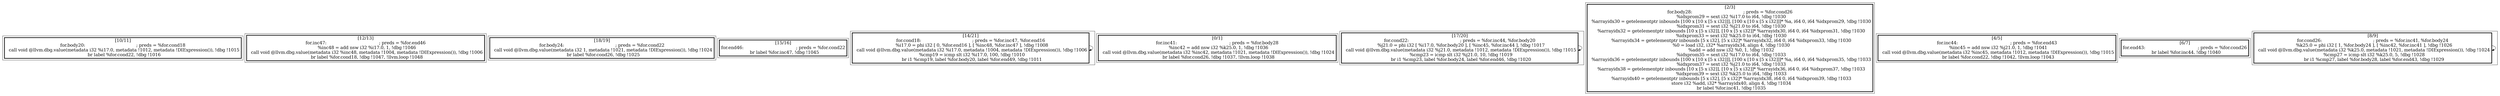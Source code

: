 
digraph G {





subgraph cluster10 {


node293 [penwidth=3.0,fontsize=20,shape=rectangle,label="[10/11]
for.body20:                                       ; preds = %for.cond18
  call void @llvm.dbg.value(metadata i32 %i17.0, metadata !1012, metadata !DIExpression()), !dbg !1015
  br label %for.cond22, !dbg !1016
" ]



}

subgraph cluster9 {


node292 [penwidth=3.0,fontsize=20,shape=rectangle,label="[12/13]
for.inc47:                                        ; preds = %for.end46
  %inc48 = add nsw i32 %i17.0, 1, !dbg !1046
  call void @llvm.dbg.value(metadata i32 %inc48, metadata !1004, metadata !DIExpression()), !dbg !1006
  br label %for.cond18, !dbg !1047, !llvm.loop !1048
" ]



}

subgraph cluster8 {


node291 [penwidth=3.0,fontsize=20,shape=rectangle,label="[18/19]
for.body24:                                       ; preds = %for.cond22
  call void @llvm.dbg.value(metadata i32 1, metadata !1021, metadata !DIExpression()), !dbg !1024
  br label %for.cond26, !dbg !1025
" ]



}

subgraph cluster7 {


node290 [penwidth=3.0,fontsize=20,shape=rectangle,label="[15/16]
for.end46:                                        ; preds = %for.cond22
  br label %for.inc47, !dbg !1045
" ]



}

subgraph cluster6 {


node289 [penwidth=3.0,fontsize=20,shape=rectangle,label="[14/21]
for.cond18:                                       ; preds = %for.inc47, %for.end16
  %i17.0 = phi i32 [ 0, %for.end16 ], [ %inc48, %for.inc47 ], !dbg !1008
  call void @llvm.dbg.value(metadata i32 %i17.0, metadata !1004, metadata !DIExpression()), !dbg !1006
  %cmp19 = icmp slt i32 %i17.0, 100, !dbg !1010
  br i1 %cmp19, label %for.body20, label %for.end49, !dbg !1011
" ]

node289->node289 [ ]


}

subgraph cluster0 {


node283 [penwidth=3.0,fontsize=20,shape=rectangle,label="[0/1]
for.inc41:                                        ; preds = %for.body28
  %inc42 = add nsw i32 %k25.0, 1, !dbg !1036
  call void @llvm.dbg.value(metadata i32 %inc42, metadata !1021, metadata !DIExpression()), !dbg !1024
  br label %for.cond26, !dbg !1037, !llvm.loop !1038
" ]



}

subgraph cluster5 {


node288 [penwidth=3.0,fontsize=20,shape=rectangle,label="[17/20]
for.cond22:                                       ; preds = %for.inc44, %for.body20
  %j21.0 = phi i32 [ %i17.0, %for.body20 ], [ %inc45, %for.inc44 ], !dbg !1017
  call void @llvm.dbg.value(metadata i32 %j21.0, metadata !1012, metadata !DIExpression()), !dbg !1015
  %cmp23 = icmp slt i32 %j21.0, 10, !dbg !1019
  br i1 %cmp23, label %for.body24, label %for.end46, !dbg !1020
" ]

node288->node288 [ ]


}

subgraph cluster1 {


node284 [penwidth=3.0,fontsize=20,shape=rectangle,label="[2/3]
for.body28:                                       ; preds = %for.cond26
  %idxprom29 = sext i32 %i17.0 to i64, !dbg !1030
  %arrayidx30 = getelementptr inbounds [100 x [10 x [5 x i32]]], [100 x [10 x [5 x i32]]]* %a, i64 0, i64 %idxprom29, !dbg !1030
  %idxprom31 = sext i32 %j21.0 to i64, !dbg !1030
  %arrayidx32 = getelementptr inbounds [10 x [5 x i32]], [10 x [5 x i32]]* %arrayidx30, i64 0, i64 %idxprom31, !dbg !1030
  %idxprom33 = sext i32 %k25.0 to i64, !dbg !1030
  %arrayidx34 = getelementptr inbounds [5 x i32], [5 x i32]* %arrayidx32, i64 0, i64 %idxprom33, !dbg !1030
  %0 = load i32, i32* %arrayidx34, align 4, !dbg !1030
  %add = add nsw i32 %0, 1, !dbg !1032
  %idxprom35 = sext i32 %i17.0 to i64, !dbg !1033
  %arrayidx36 = getelementptr inbounds [100 x [10 x [5 x i32]]], [100 x [10 x [5 x i32]]]* %a, i64 0, i64 %idxprom35, !dbg !1033
  %idxprom37 = sext i32 %j21.0 to i64, !dbg !1033
  %arrayidx38 = getelementptr inbounds [10 x [5 x i32]], [10 x [5 x i32]]* %arrayidx36, i64 0, i64 %idxprom37, !dbg !1033
  %idxprom39 = sext i32 %k25.0 to i64, !dbg !1033
  %arrayidx40 = getelementptr inbounds [5 x i32], [5 x i32]* %arrayidx38, i64 0, i64 %idxprom39, !dbg !1033
  store i32 %add, i32* %arrayidx40, align 4, !dbg !1034
  br label %for.inc41, !dbg !1035
" ]



}

subgraph cluster2 {


node285 [penwidth=3.0,fontsize=20,shape=rectangle,label="[4/5]
for.inc44:                                        ; preds = %for.end43
  %inc45 = add nsw i32 %j21.0, 1, !dbg !1041
  call void @llvm.dbg.value(metadata i32 %inc45, metadata !1012, metadata !DIExpression()), !dbg !1015
  br label %for.cond22, !dbg !1042, !llvm.loop !1043
" ]



}

subgraph cluster3 {


node286 [penwidth=3.0,fontsize=20,shape=rectangle,label="[6/7]
for.end43:                                        ; preds = %for.cond26
  br label %for.inc44, !dbg !1040
" ]



}

subgraph cluster4 {


node287 [penwidth=3.0,fontsize=20,shape=rectangle,label="[8/9]
for.cond26:                                       ; preds = %for.inc41, %for.body24
  %k25.0 = phi i32 [ 1, %for.body24 ], [ %inc42, %for.inc41 ], !dbg !1026
  call void @llvm.dbg.value(metadata i32 %k25.0, metadata !1021, metadata !DIExpression()), !dbg !1024
  %cmp27 = icmp slt i32 %k25.0, 5, !dbg !1028
  br i1 %cmp27, label %for.body28, label %for.end43, !dbg !1029
" ]

node287->node287 [ ]


}

}
